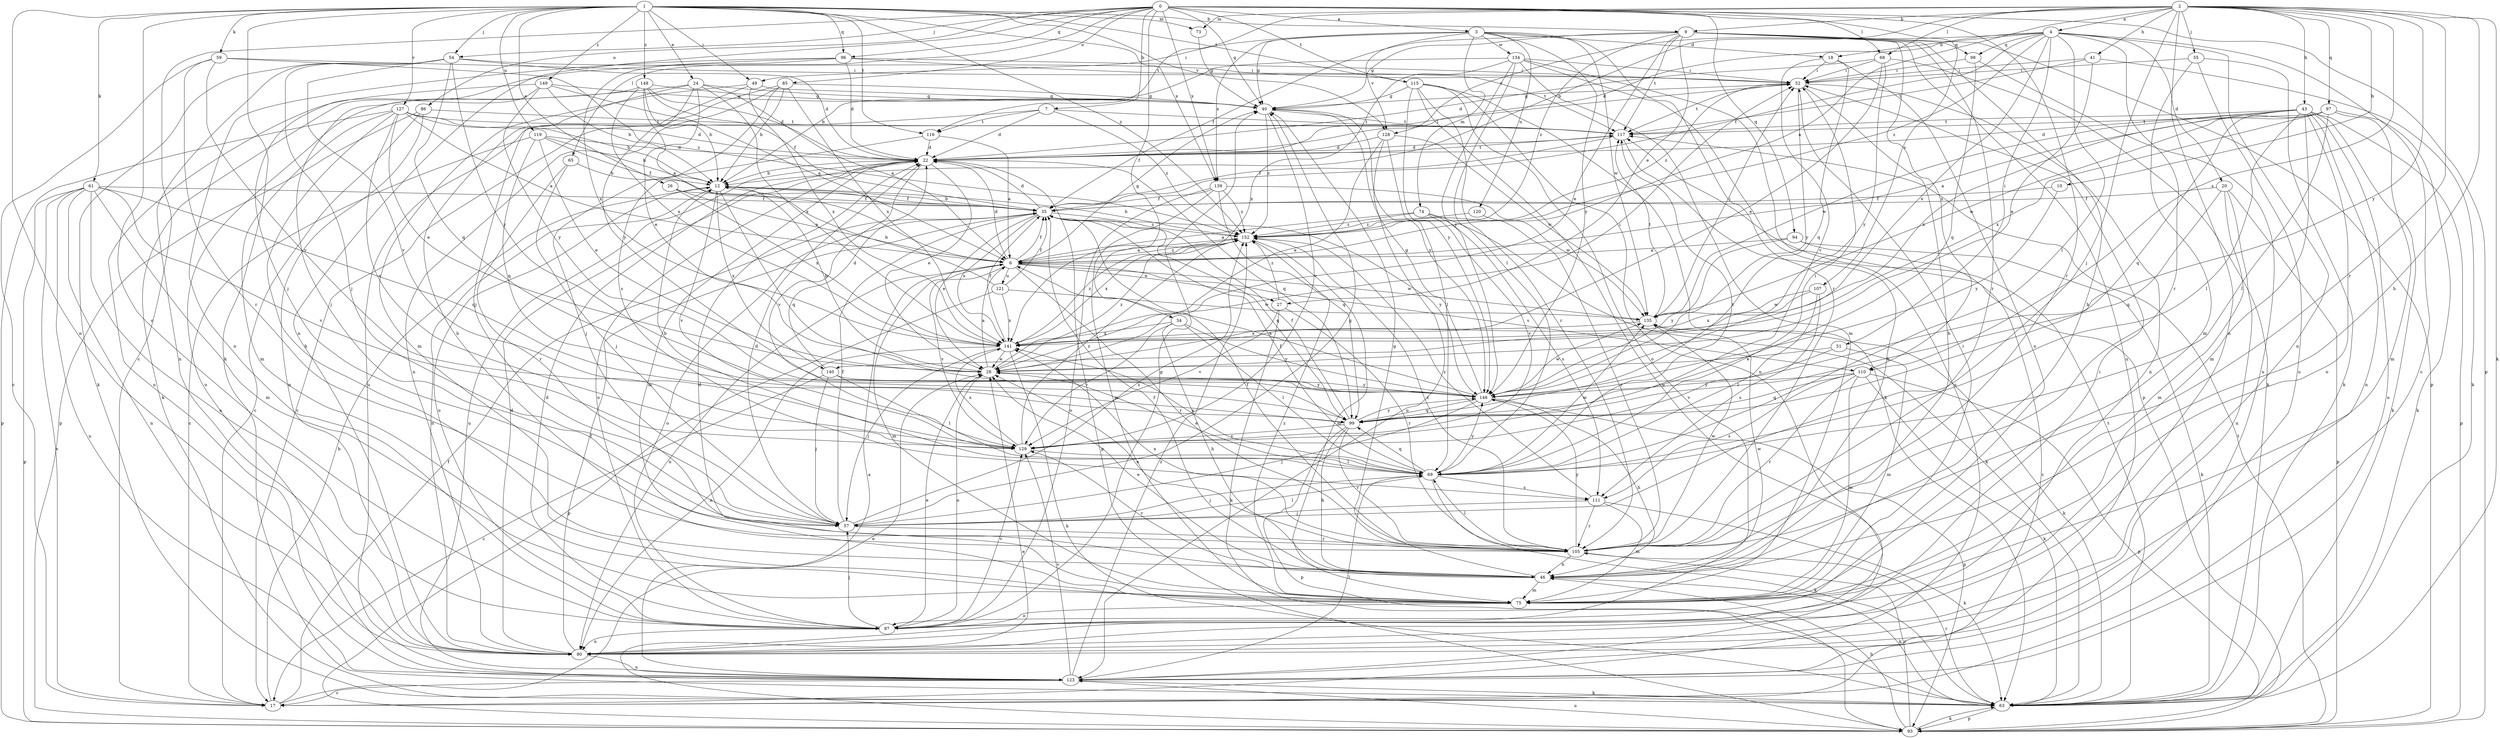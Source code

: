 strict digraph  {
0;
1;
2;
3;
4;
6;
7;
9;
10;
12;
17;
18;
20;
22;
24;
26;
27;
28;
34;
35;
40;
41;
43;
46;
49;
51;
52;
54;
55;
57;
59;
61;
63;
65;
68;
69;
73;
74;
75;
80;
85;
86;
87;
93;
94;
96;
97;
98;
99;
105;
107;
110;
111;
115;
116;
117;
119;
120;
121;
123;
127;
128;
129;
134;
135;
139;
140;
141;
146;
148;
149;
152;
0 -> 3  [label=a];
0 -> 7  [label=b];
0 -> 17  [label=c];
0 -> 34  [label=f];
0 -> 40  [label=g];
0 -> 54  [label=j];
0 -> 65  [label=l];
0 -> 68  [label=l];
0 -> 80  [label=n];
0 -> 85  [label=o];
0 -> 86  [label=o];
0 -> 93  [label=p];
0 -> 94  [label=q];
0 -> 96  [label=q];
0 -> 105  [label=r];
0 -> 107  [label=s];
0 -> 115  [label=t];
0 -> 139  [label=x];
1 -> 9  [label=b];
1 -> 24  [label=e];
1 -> 26  [label=e];
1 -> 49  [label=i];
1 -> 54  [label=j];
1 -> 59  [label=k];
1 -> 61  [label=k];
1 -> 63  [label=k];
1 -> 73  [label=m];
1 -> 80  [label=n];
1 -> 87  [label=o];
1 -> 96  [label=q];
1 -> 115  [label=t];
1 -> 116  [label=t];
1 -> 119  [label=u];
1 -> 127  [label=v];
1 -> 128  [label=v];
1 -> 139  [label=x];
1 -> 148  [label=z];
1 -> 149  [label=z];
1 -> 152  [label=z];
2 -> 4  [label=a];
2 -> 6  [label=a];
2 -> 9  [label=b];
2 -> 10  [label=b];
2 -> 12  [label=b];
2 -> 41  [label=h];
2 -> 43  [label=h];
2 -> 46  [label=h];
2 -> 55  [label=j];
2 -> 57  [label=j];
2 -> 63  [label=k];
2 -> 68  [label=l];
2 -> 73  [label=m];
2 -> 80  [label=n];
2 -> 97  [label=q];
2 -> 105  [label=r];
2 -> 110  [label=s];
2 -> 116  [label=t];
2 -> 146  [label=y];
3 -> 18  [label=d];
3 -> 40  [label=g];
3 -> 49  [label=i];
3 -> 74  [label=m];
3 -> 105  [label=r];
3 -> 120  [label=u];
3 -> 128  [label=v];
3 -> 134  [label=w];
3 -> 135  [label=w];
3 -> 139  [label=x];
3 -> 146  [label=y];
4 -> 17  [label=c];
4 -> 18  [label=d];
4 -> 20  [label=d];
4 -> 22  [label=d];
4 -> 35  [label=f];
4 -> 51  [label=i];
4 -> 69  [label=l];
4 -> 80  [label=n];
4 -> 98  [label=q];
4 -> 105  [label=r];
4 -> 128  [label=v];
4 -> 140  [label=x];
4 -> 152  [label=z];
6 -> 22  [label=d];
6 -> 27  [label=e];
6 -> 35  [label=f];
6 -> 40  [label=g];
6 -> 75  [label=m];
6 -> 80  [label=n];
6 -> 105  [label=r];
6 -> 110  [label=s];
6 -> 121  [label=u];
6 -> 129  [label=v];
6 -> 135  [label=w];
6 -> 152  [label=z];
7 -> 17  [label=c];
7 -> 22  [label=d];
7 -> 116  [label=t];
7 -> 117  [label=t];
7 -> 152  [label=z];
9 -> 27  [label=e];
9 -> 28  [label=e];
9 -> 35  [label=f];
9 -> 40  [label=g];
9 -> 46  [label=h];
9 -> 93  [label=p];
9 -> 98  [label=q];
9 -> 105  [label=r];
9 -> 110  [label=s];
9 -> 117  [label=t];
9 -> 123  [label=u];
9 -> 152  [label=z];
10 -> 35  [label=f];
10 -> 146  [label=y];
12 -> 35  [label=f];
12 -> 80  [label=n];
12 -> 87  [label=o];
12 -> 99  [label=q];
12 -> 129  [label=v];
12 -> 140  [label=x];
17 -> 12  [label=b];
17 -> 28  [label=e];
17 -> 35  [label=f];
18 -> 52  [label=i];
18 -> 87  [label=o];
18 -> 99  [label=q];
18 -> 129  [label=v];
20 -> 35  [label=f];
20 -> 75  [label=m];
20 -> 80  [label=n];
20 -> 93  [label=p];
20 -> 99  [label=q];
22 -> 12  [label=b];
22 -> 28  [label=e];
22 -> 52  [label=i];
22 -> 75  [label=m];
22 -> 87  [label=o];
22 -> 93  [label=p];
22 -> 99  [label=q];
22 -> 117  [label=t];
22 -> 123  [label=u];
22 -> 129  [label=v];
24 -> 6  [label=a];
24 -> 28  [label=e];
24 -> 40  [label=g];
24 -> 46  [label=h];
24 -> 123  [label=u];
24 -> 141  [label=x];
24 -> 146  [label=y];
26 -> 6  [label=a];
26 -> 35  [label=f];
26 -> 141  [label=x];
27 -> 63  [label=k];
27 -> 105  [label=r];
27 -> 129  [label=v];
27 -> 152  [label=z];
28 -> 6  [label=a];
28 -> 12  [label=b];
28 -> 52  [label=i];
28 -> 87  [label=o];
28 -> 146  [label=y];
28 -> 152  [label=z];
34 -> 46  [label=h];
34 -> 69  [label=l];
34 -> 129  [label=v];
34 -> 141  [label=x];
34 -> 146  [label=y];
35 -> 12  [label=b];
35 -> 22  [label=d];
35 -> 28  [label=e];
35 -> 87  [label=o];
35 -> 99  [label=q];
35 -> 141  [label=x];
35 -> 146  [label=y];
35 -> 152  [label=z];
40 -> 117  [label=t];
40 -> 129  [label=v];
40 -> 146  [label=y];
40 -> 152  [label=z];
41 -> 28  [label=e];
41 -> 52  [label=i];
41 -> 63  [label=k];
41 -> 117  [label=t];
43 -> 22  [label=d];
43 -> 63  [label=k];
43 -> 69  [label=l];
43 -> 75  [label=m];
43 -> 80  [label=n];
43 -> 87  [label=o];
43 -> 93  [label=p];
43 -> 99  [label=q];
43 -> 117  [label=t];
43 -> 123  [label=u];
43 -> 135  [label=w];
43 -> 141  [label=x];
46 -> 28  [label=e];
46 -> 35  [label=f];
46 -> 40  [label=g];
46 -> 63  [label=k];
46 -> 75  [label=m];
46 -> 129  [label=v];
46 -> 135  [label=w];
49 -> 40  [label=g];
49 -> 57  [label=j];
49 -> 75  [label=m];
49 -> 141  [label=x];
51 -> 28  [label=e];
51 -> 75  [label=m];
51 -> 129  [label=v];
52 -> 40  [label=g];
52 -> 46  [label=h];
52 -> 80  [label=n];
52 -> 117  [label=t];
52 -> 146  [label=y];
52 -> 152  [label=z];
54 -> 22  [label=d];
54 -> 52  [label=i];
54 -> 57  [label=j];
54 -> 63  [label=k];
54 -> 80  [label=n];
54 -> 99  [label=q];
54 -> 129  [label=v];
54 -> 146  [label=y];
55 -> 52  [label=i];
55 -> 63  [label=k];
55 -> 75  [label=m];
55 -> 123  [label=u];
57 -> 22  [label=d];
57 -> 35  [label=f];
57 -> 40  [label=g];
57 -> 69  [label=l];
57 -> 105  [label=r];
57 -> 152  [label=z];
59 -> 17  [label=c];
59 -> 52  [label=i];
59 -> 105  [label=r];
59 -> 129  [label=v];
59 -> 152  [label=z];
61 -> 17  [label=c];
61 -> 35  [label=f];
61 -> 75  [label=m];
61 -> 80  [label=n];
61 -> 87  [label=o];
61 -> 93  [label=p];
61 -> 99  [label=q];
61 -> 123  [label=u];
61 -> 129  [label=v];
63 -> 93  [label=p];
63 -> 105  [label=r];
63 -> 117  [label=t];
65 -> 12  [label=b];
65 -> 57  [label=j];
65 -> 105  [label=r];
68 -> 22  [label=d];
68 -> 28  [label=e];
68 -> 52  [label=i];
68 -> 63  [label=k];
68 -> 146  [label=y];
69 -> 12  [label=b];
69 -> 28  [label=e];
69 -> 35  [label=f];
69 -> 52  [label=i];
69 -> 57  [label=j];
69 -> 63  [label=k];
69 -> 99  [label=q];
69 -> 111  [label=s];
69 -> 117  [label=t];
69 -> 135  [label=w];
69 -> 141  [label=x];
69 -> 146  [label=y];
73 -> 40  [label=g];
74 -> 6  [label=a];
74 -> 63  [label=k];
74 -> 111  [label=s];
74 -> 129  [label=v];
74 -> 152  [label=z];
75 -> 22  [label=d];
75 -> 52  [label=i];
75 -> 87  [label=o];
75 -> 152  [label=z];
80 -> 22  [label=d];
80 -> 35  [label=f];
80 -> 52  [label=i];
80 -> 123  [label=u];
85 -> 12  [label=b];
85 -> 40  [label=g];
85 -> 80  [label=n];
85 -> 111  [label=s];
85 -> 123  [label=u];
85 -> 141  [label=x];
86 -> 17  [label=c];
86 -> 80  [label=n];
86 -> 93  [label=p];
86 -> 117  [label=t];
87 -> 22  [label=d];
87 -> 28  [label=e];
87 -> 40  [label=g];
87 -> 57  [label=j];
87 -> 80  [label=n];
87 -> 129  [label=v];
93 -> 28  [label=e];
93 -> 46  [label=h];
93 -> 63  [label=k];
93 -> 105  [label=r];
93 -> 117  [label=t];
93 -> 123  [label=u];
94 -> 6  [label=a];
94 -> 17  [label=c];
94 -> 63  [label=k];
94 -> 146  [label=y];
96 -> 22  [label=d];
96 -> 52  [label=i];
96 -> 57  [label=j];
96 -> 87  [label=o];
96 -> 117  [label=t];
96 -> 141  [label=x];
97 -> 6  [label=a];
97 -> 63  [label=k];
97 -> 69  [label=l];
97 -> 75  [label=m];
97 -> 117  [label=t];
97 -> 135  [label=w];
97 -> 141  [label=x];
98 -> 52  [label=i];
98 -> 99  [label=q];
98 -> 123  [label=u];
99 -> 35  [label=f];
99 -> 46  [label=h];
99 -> 93  [label=p];
99 -> 105  [label=r];
99 -> 129  [label=v];
99 -> 146  [label=y];
105 -> 28  [label=e];
105 -> 35  [label=f];
105 -> 46  [label=h];
105 -> 69  [label=l];
105 -> 135  [label=w];
105 -> 141  [label=x];
105 -> 146  [label=y];
105 -> 152  [label=z];
107 -> 69  [label=l];
107 -> 111  [label=s];
107 -> 135  [label=w];
107 -> 141  [label=x];
110 -> 63  [label=k];
110 -> 75  [label=m];
110 -> 93  [label=p];
110 -> 99  [label=q];
110 -> 105  [label=r];
110 -> 111  [label=s];
110 -> 146  [label=y];
111 -> 57  [label=j];
111 -> 63  [label=k];
111 -> 75  [label=m];
111 -> 105  [label=r];
111 -> 152  [label=z];
115 -> 40  [label=g];
115 -> 63  [label=k];
115 -> 80  [label=n];
115 -> 87  [label=o];
115 -> 105  [label=r];
115 -> 123  [label=u];
115 -> 146  [label=y];
116 -> 6  [label=a];
116 -> 22  [label=d];
116 -> 57  [label=j];
117 -> 22  [label=d];
117 -> 35  [label=f];
117 -> 46  [label=h];
119 -> 12  [label=b];
119 -> 17  [label=c];
119 -> 22  [label=d];
119 -> 28  [label=e];
119 -> 35  [label=f];
119 -> 99  [label=q];
120 -> 105  [label=r];
120 -> 152  [label=z];
121 -> 12  [label=b];
121 -> 35  [label=f];
121 -> 93  [label=p];
121 -> 135  [label=w];
121 -> 141  [label=x];
123 -> 6  [label=a];
123 -> 17  [label=c];
123 -> 63  [label=k];
123 -> 69  [label=l];
123 -> 129  [label=v];
123 -> 152  [label=z];
127 -> 6  [label=a];
127 -> 12  [label=b];
127 -> 22  [label=d];
127 -> 28  [label=e];
127 -> 46  [label=h];
127 -> 75  [label=m];
127 -> 93  [label=p];
127 -> 117  [label=t];
127 -> 129  [label=v];
128 -> 22  [label=d];
128 -> 28  [label=e];
128 -> 69  [label=l];
128 -> 123  [label=u];
128 -> 135  [label=w];
129 -> 69  [label=l];
129 -> 141  [label=x];
129 -> 152  [label=z];
134 -> 12  [label=b];
134 -> 17  [label=c];
134 -> 52  [label=i];
134 -> 69  [label=l];
134 -> 75  [label=m];
134 -> 93  [label=p];
134 -> 141  [label=x];
134 -> 146  [label=y];
135 -> 52  [label=i];
135 -> 63  [label=k];
135 -> 117  [label=t];
135 -> 141  [label=x];
139 -> 35  [label=f];
139 -> 75  [label=m];
139 -> 87  [label=o];
139 -> 99  [label=q];
139 -> 135  [label=w];
139 -> 152  [label=z];
140 -> 17  [label=c];
140 -> 22  [label=d];
140 -> 57  [label=j];
140 -> 69  [label=l];
140 -> 146  [label=y];
141 -> 28  [label=e];
141 -> 35  [label=f];
141 -> 57  [label=j];
141 -> 63  [label=k];
141 -> 80  [label=n];
141 -> 152  [label=z];
146 -> 6  [label=a];
146 -> 40  [label=g];
146 -> 46  [label=h];
146 -> 57  [label=j];
146 -> 93  [label=p];
146 -> 99  [label=q];
146 -> 135  [label=w];
148 -> 6  [label=a];
148 -> 12  [label=b];
148 -> 22  [label=d];
148 -> 35  [label=f];
148 -> 40  [label=g];
148 -> 57  [label=j];
148 -> 141  [label=x];
149 -> 6  [label=a];
149 -> 12  [label=b];
149 -> 40  [label=g];
149 -> 63  [label=k];
149 -> 123  [label=u];
149 -> 146  [label=y];
152 -> 6  [label=a];
152 -> 12  [label=b];
152 -> 75  [label=m];
152 -> 141  [label=x];
}
